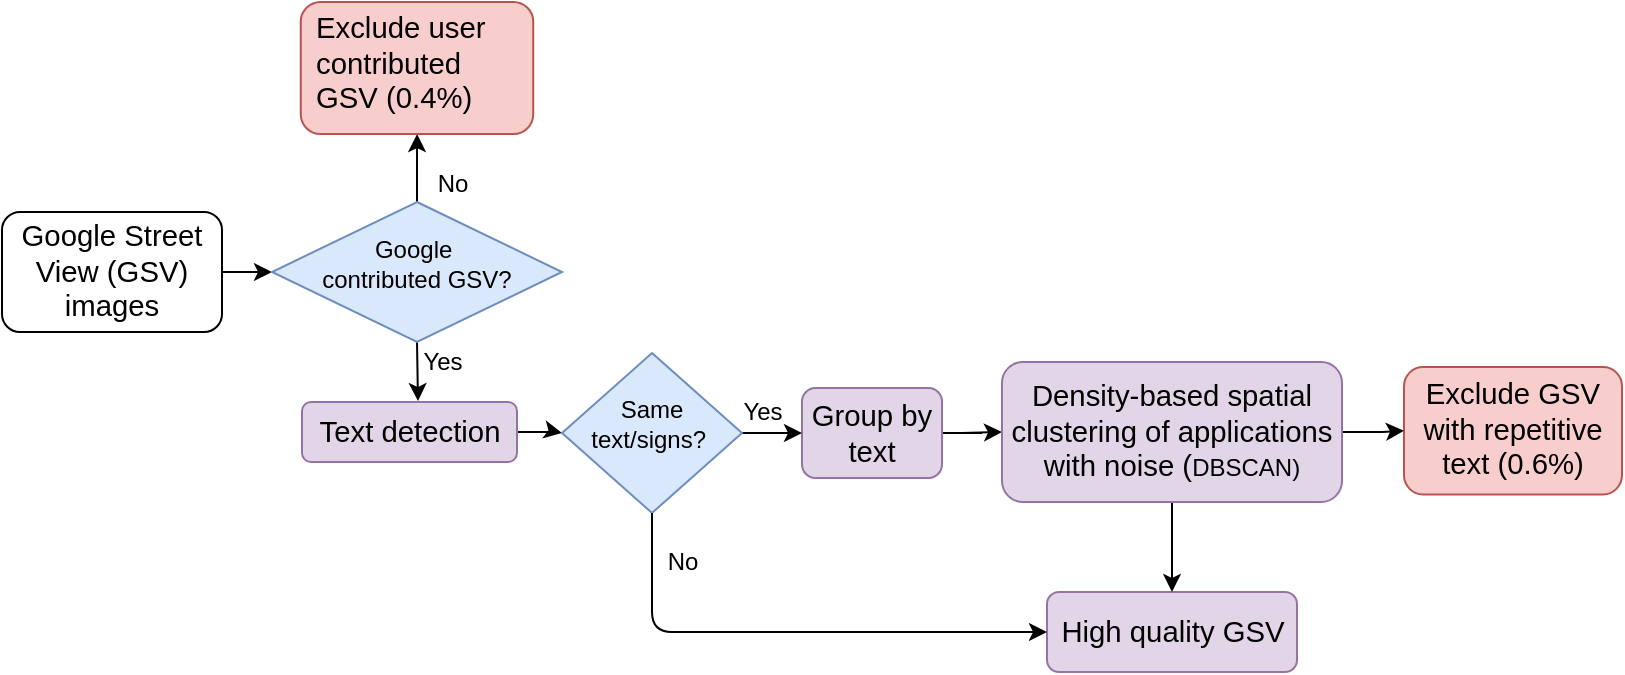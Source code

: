 <mxfile version="14.7.6" type="github"><diagram id="Bzte67FJccBrfgs35Zd1" name="Page-1"><mxGraphModel dx="1422" dy="762" grid="1" gridSize="10" guides="1" tooltips="1" connect="1" arrows="1" fold="1" page="1" pageScale="1" pageWidth="850" pageHeight="1100" math="0" shadow="0"><root><mxCell id="0"/><mxCell id="1" parent="0"/><mxCell id="H37p9VWMMfyOJq5Xj7EY-2" style="edgeStyle=orthogonalEdgeStyle;rounded=0;orthogonalLoop=1;jettySize=auto;html=1;entryX=0;entryY=0.5;entryDx=0;entryDy=0;fontFamily=Helvetica;fontStyle=0;spacing=4;" parent="1" source="3LYyahFSkD6L8Gk7V9NC-2" target="H37p9VWMMfyOJq5Xj7EY-1" edge="1"><mxGeometry relative="1" as="geometry"/></mxCell><mxCell id="3LYyahFSkD6L8Gk7V9NC-2" value="&lt;span style=&quot;font-size: 14.667px; text-align: left;&quot;&gt;Google Street View&amp;nbsp;&lt;/span&gt;&lt;span style=&quot;font-size: 14.667px; text-align: left;&quot;&gt;(GSV)&lt;/span&gt;&lt;span style=&quot;font-size: 14.667px; text-align: left;&quot;&gt;&lt;br&gt;&amp;nbsp;images&amp;nbsp;&lt;/span&gt;" style="rounded=1;whiteSpace=wrap;html=1;fontFamily=Helvetica;fontStyle=0;spacing=4;" parent="1" vertex="1"><mxGeometry x="20" y="195" width="110" height="60" as="geometry"/></mxCell><mxCell id="H37p9VWMMfyOJq5Xj7EY-6" value="" style="edgeStyle=orthogonalEdgeStyle;rounded=0;orthogonalLoop=1;jettySize=auto;html=1;fontFamily=Helvetica;fontStyle=0;spacing=4;" parent="1" source="H37p9VWMMfyOJq5Xj7EY-1" target="H37p9VWMMfyOJq5Xj7EY-3" edge="1"><mxGeometry relative="1" as="geometry"/></mxCell><mxCell id="H37p9VWMMfyOJq5Xj7EY-40" style="edgeStyle=orthogonalEdgeStyle;rounded=0;orthogonalLoop=1;jettySize=auto;html=1;exitX=0.5;exitY=1;exitDx=0;exitDy=0;entryX=0.2;entryY=1.15;entryDx=0;entryDy=0;entryPerimeter=0;fontFamily=Helvetica;fontStyle=0;spacing=4;" parent="1" source="H37p9VWMMfyOJq5Xj7EY-1" target="H37p9VWMMfyOJq5Xj7EY-14" edge="1"><mxGeometry relative="1" as="geometry"/></mxCell><mxCell id="H37p9VWMMfyOJq5Xj7EY-1" value="Google&amp;nbsp;&lt;br&gt;contributed GSV?" style="rhombus;whiteSpace=wrap;html=1;spacing=4;labelPosition=center;verticalLabelPosition=middle;align=center;verticalAlign=middle;fillColor=#dae8fc;strokeColor=#6c8ebf;fontFamily=Helvetica;fontStyle=0;spacingBottom=9;" parent="1" vertex="1"><mxGeometry x="155" y="190" width="145" height="70" as="geometry"/></mxCell><mxCell id="H37p9VWMMfyOJq5Xj7EY-3" value="&lt;div style=&quot;text-align: left&quot;&gt;&lt;span style=&quot;font-size: 14.667px&quot;&gt;&lt;font&gt;Exclude user&amp;nbsp; contributed GSV (0.4%)&lt;/font&gt;&lt;/span&gt;&lt;/div&gt;" style="rounded=1;whiteSpace=wrap;html=1;fillColor=#f8cecc;strokeColor=#b85450;fontFamily=Helvetica;fontStyle=0;spacingTop=7;spacingBottom=12;spacingLeft=5;spacing=4;" parent="1" vertex="1"><mxGeometry x="169.38" y="90" width="116.25" height="66" as="geometry"/></mxCell><mxCell id="H37p9VWMMfyOJq5Xj7EY-10" value="" style="edgeStyle=orthogonalEdgeStyle;rounded=0;orthogonalLoop=1;jettySize=auto;html=1;entryX=0;entryY=0.5;entryDx=0;entryDy=0;fontFamily=Helvetica;fontStyle=0;spacing=4;" parent="1" source="H37p9VWMMfyOJq5Xj7EY-4" target="H37p9VWMMfyOJq5Xj7EY-21" edge="1"><mxGeometry relative="1" as="geometry"><mxPoint x="480" y="315" as="targetPoint"/></mxGeometry></mxCell><mxCell id="H37p9VWMMfyOJq5Xj7EY-4" value="&lt;span style=&quot;font-size: 14.667px; text-align: left;&quot;&gt;Text detection&lt;/span&gt;" style="rounded=1;whiteSpace=wrap;html=1;fillColor=#e1d5e7;strokeColor=#9673a6;fontFamily=Helvetica;fontStyle=0;spacing=4;" parent="1" vertex="1"><mxGeometry x="170" y="290" width="107.5" height="30" as="geometry"/></mxCell><mxCell id="H37p9VWMMfyOJq5Xj7EY-14" value="Yes" style="text;html=1;align=center;verticalAlign=middle;resizable=0;points=[];autosize=1;fontFamily=Helvetica;fontStyle=0;spacing=4;" parent="1" vertex="1"><mxGeometry x="220" y="255" width="40" height="30" as="geometry"/></mxCell><mxCell id="H37p9VWMMfyOJq5Xj7EY-17" value="No" style="text;html=1;align=center;verticalAlign=middle;resizable=0;points=[];autosize=1;fontFamily=Helvetica;fontStyle=0;spacing=4;" parent="1" vertex="1"><mxGeometry x="225" y="166" width="40" height="30" as="geometry"/></mxCell><mxCell id="H37p9VWMMfyOJq5Xj7EY-30" value="" style="edgeStyle=orthogonalEdgeStyle;rounded=0;orthogonalLoop=1;jettySize=auto;html=1;fontFamily=Helvetica;fontStyle=0;spacing=4;" parent="1" source="H37p9VWMMfyOJq5Xj7EY-19" edge="1"><mxGeometry relative="1" as="geometry"><mxPoint x="520" y="305" as="targetPoint"/></mxGeometry></mxCell><mxCell id="H37p9VWMMfyOJq5Xj7EY-19" value="&lt;font&gt;&lt;span style=&quot;font-size: 14.667px&quot;&gt;Group by text&lt;/span&gt;&lt;/font&gt;" style="rounded=1;whiteSpace=wrap;html=1;fillColor=#e1d5e7;strokeColor=#9673a6;fontFamily=Helvetica;fontStyle=0;spacing=4;" parent="1" vertex="1"><mxGeometry x="420" y="283" width="70" height="45" as="geometry"/></mxCell><mxCell id="H37p9VWMMfyOJq5Xj7EY-20" value="&lt;span style=&quot;text-align: left&quot;&gt;&lt;font&gt;&lt;span style=&quot;font-size: 14.667px&quot;&gt;High quality GSV&lt;/span&gt;&lt;/font&gt;&lt;/span&gt;" style="rounded=1;whiteSpace=wrap;html=1;fillColor=#e1d5e7;strokeColor=#9673a6;fontFamily=Helvetica;fontStyle=0;spacing=4;" parent="1" vertex="1"><mxGeometry x="542.5" y="385" width="125" height="40" as="geometry"/></mxCell><mxCell id="H37p9VWMMfyOJq5Xj7EY-28" value="" style="edgeStyle=orthogonalEdgeStyle;rounded=0;orthogonalLoop=1;jettySize=auto;html=1;fontFamily=Helvetica;fontStyle=0;spacing=4;" parent="1" source="H37p9VWMMfyOJq5Xj7EY-21" target="H37p9VWMMfyOJq5Xj7EY-19" edge="1"><mxGeometry relative="1" as="geometry"/></mxCell><mxCell id="H37p9VWMMfyOJq5Xj7EY-21" value="Same text/signs?&amp;nbsp;" style="rhombus;whiteSpace=wrap;html=1;spacing=4;labelPosition=center;verticalLabelPosition=middle;align=center;verticalAlign=middle;fillColor=#dae8fc;strokeColor=#6c8ebf;fontFamily=Helvetica;fontStyle=0;spacingBottom=10;" parent="1" vertex="1"><mxGeometry x="300" y="265.5" width="90" height="80" as="geometry"/></mxCell><mxCell id="H37p9VWMMfyOJq5Xj7EY-27" value="&lt;span style=&quot;text-align: left&quot;&gt;&lt;font&gt;&lt;span style=&quot;font-size: 14.667px&quot;&gt;Exclude GSV with repetitive text (0.6%)&lt;/span&gt;&lt;/font&gt;&lt;/span&gt;" style="rounded=1;whiteSpace=wrap;html=1;fillColor=#f8cecc;strokeColor=#b85450;fontFamily=Helvetica;fontStyle=0;spacing=4;" parent="1" vertex="1"><mxGeometry x="721" y="272.5" width="109" height="63.75" as="geometry"/></mxCell><mxCell id="H37p9VWMMfyOJq5Xj7EY-34" value="No" style="text;html=1;align=center;verticalAlign=middle;resizable=0;points=[];autosize=1;fontFamily=Helvetica;fontStyle=0;spacing=4;" parent="1" vertex="1"><mxGeometry x="340" y="355" width="40" height="30" as="geometry"/></mxCell><mxCell id="H37p9VWMMfyOJq5Xj7EY-36" value="Yes" style="text;html=1;align=center;verticalAlign=middle;resizable=0;points=[];autosize=1;fontFamily=Helvetica;fontStyle=0;spacing=4;" parent="1" vertex="1"><mxGeometry x="380" y="280" width="40" height="30" as="geometry"/></mxCell><mxCell id="H37p9VWMMfyOJq5Xj7EY-39" value="" style="endArrow=classic;html=1;entryX=0;entryY=0.5;entryDx=0;entryDy=0;fontFamily=Helvetica;fontStyle=0;spacing=4;exitX=0.5;exitY=1;exitDx=0;exitDy=0;" parent="1" source="H37p9VWMMfyOJq5Xj7EY-21" target="H37p9VWMMfyOJq5Xj7EY-20" edge="1"><mxGeometry width="50" height="50" relative="1" as="geometry"><mxPoint x="340" y="450" as="sourcePoint"/><mxPoint x="340" y="410" as="targetPoint"/><Array as="points"><mxPoint x="345" y="405"/></Array></mxGeometry></mxCell><mxCell id="H37p9VWMMfyOJq5Xj7EY-44" style="edgeStyle=orthogonalEdgeStyle;rounded=0;orthogonalLoop=1;jettySize=auto;html=1;exitX=1;exitY=0.5;exitDx=0;exitDy=0;fontFamily=Helvetica;fontStyle=0;spacing=4;" parent="1" source="H37p9VWMMfyOJq5Xj7EY-41" target="H37p9VWMMfyOJq5Xj7EY-27" edge="1"><mxGeometry relative="1" as="geometry"/></mxCell><mxCell id="H37p9VWMMfyOJq5Xj7EY-46" value="" style="edgeStyle=orthogonalEdgeStyle;rounded=0;orthogonalLoop=1;jettySize=auto;html=1;fontFamily=Helvetica;fontStyle=0;spacing=4;" parent="1" source="H37p9VWMMfyOJq5Xj7EY-41" target="H37p9VWMMfyOJq5Xj7EY-20" edge="1"><mxGeometry relative="1" as="geometry"/></mxCell><mxCell id="H37p9VWMMfyOJq5Xj7EY-41" value="&lt;span id=&quot;docs-internal-guid-7e072b07-7fff-873d-4432-b9989f86bfab&quot;&gt;&lt;span style=&quot;font-size: 11pt; background-color: transparent; vertical-align: baseline;&quot;&gt;Density-based spatial clustering of applications with noise (&lt;/span&gt;&lt;/span&gt;&lt;span&gt;DBSCAN)&lt;/span&gt;" style="rounded=1;whiteSpace=wrap;html=1;fillColor=#e1d5e7;strokeColor=#9673a6;fontFamily=Helvetica;fontStyle=0;spacing=4;" parent="1" vertex="1"><mxGeometry x="520" y="270" width="170" height="70" as="geometry"/></mxCell></root></mxGraphModel></diagram></mxfile>